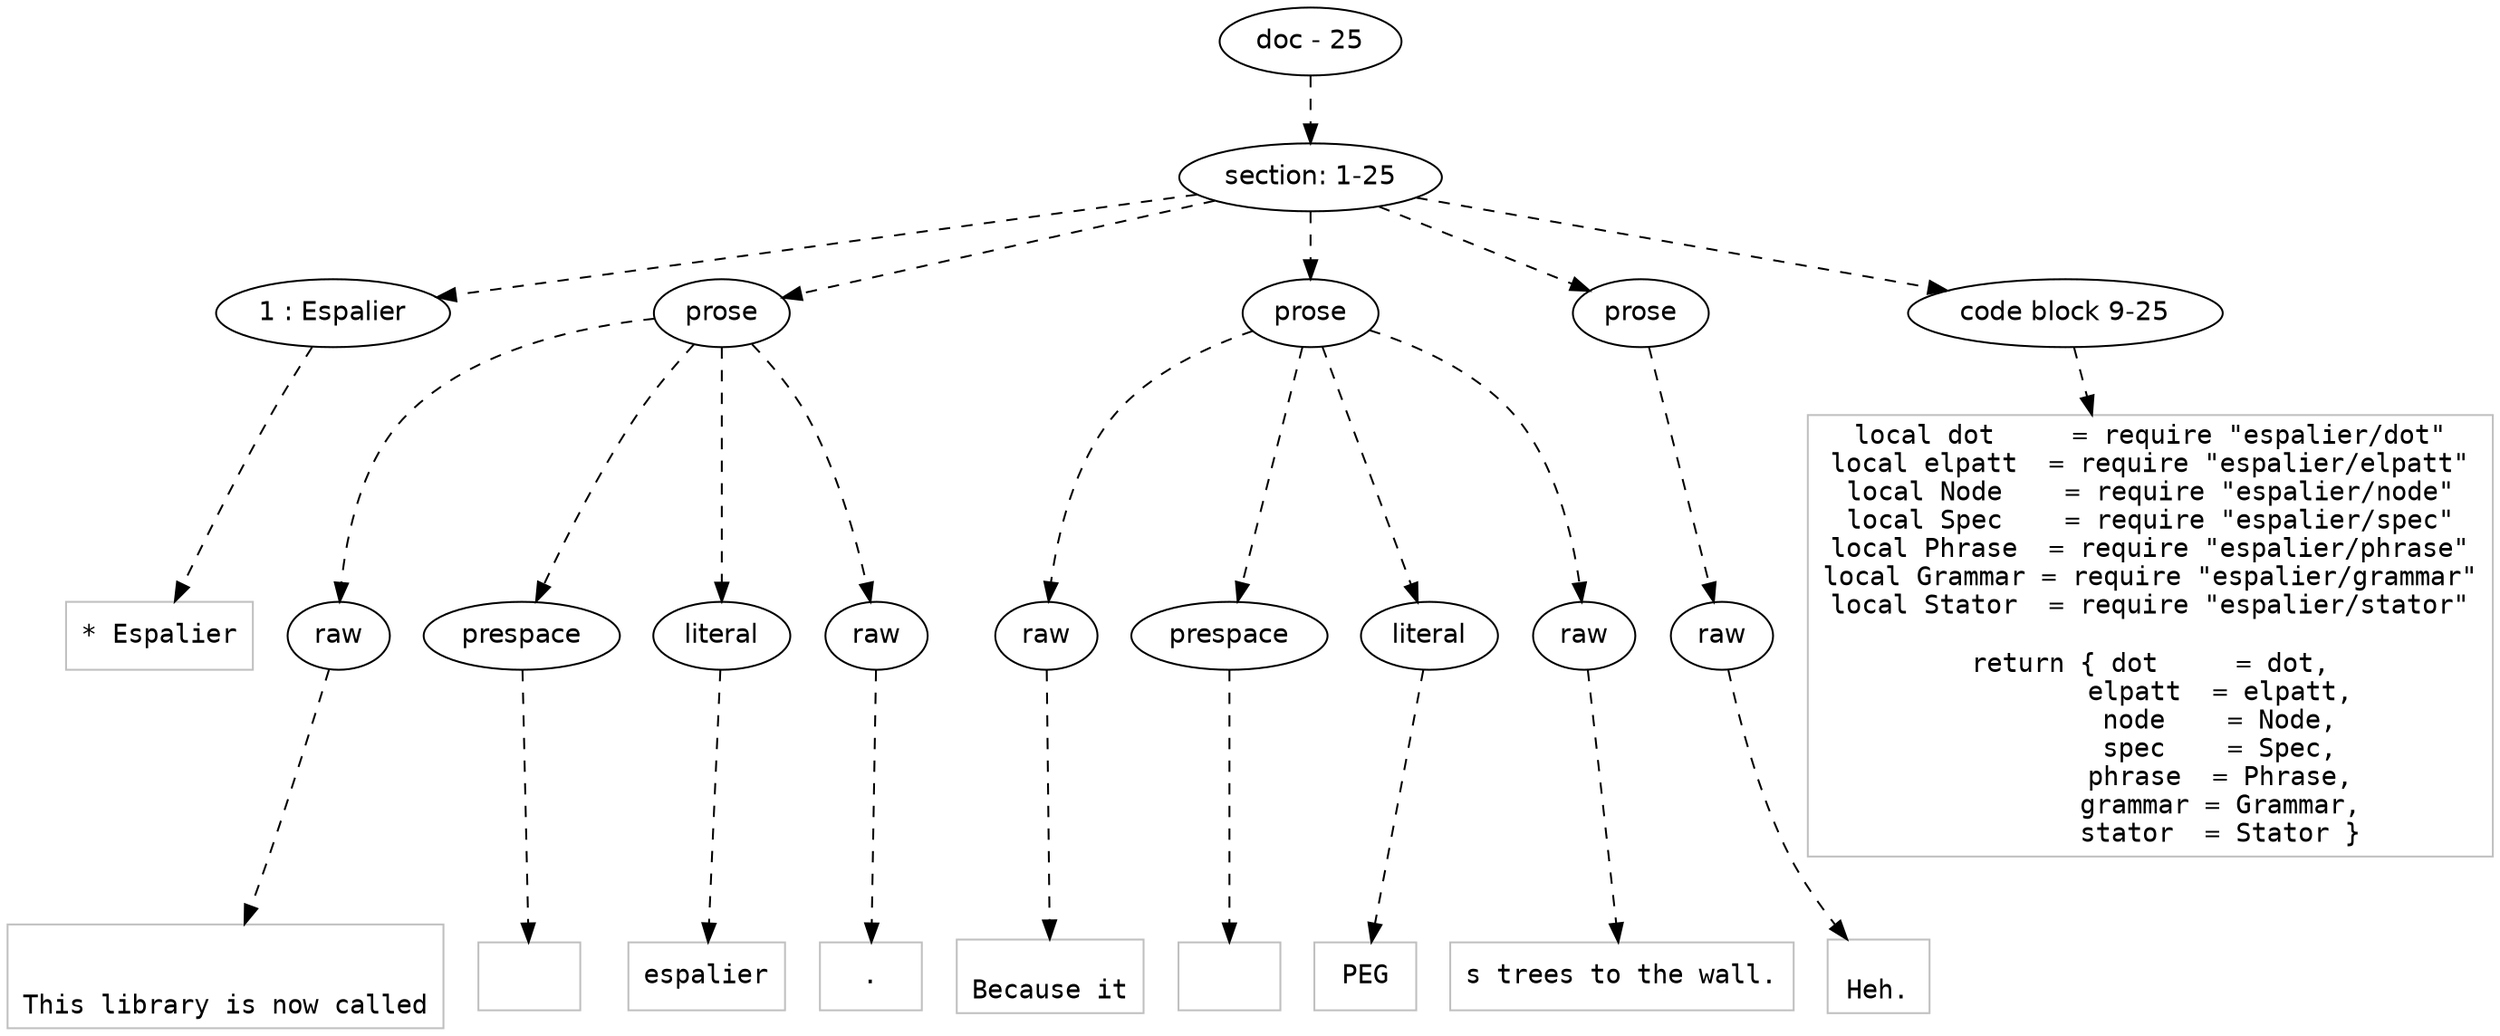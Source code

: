 digraph lpegNode {

node [fontname=Helvetica]
edge [style=dashed]

doc_0 [label="doc - 25"]


doc_0 -> { section_1}
{rank=same; section_1}

section_1 [label="section: 1-25"]


// END RANK doc_0

section_1 -> { header_2 prose_3 prose_4 prose_5 codeblock_6}
{rank=same; header_2 prose_3 prose_4 prose_5 codeblock_6}

header_2 [label="1 : Espalier"]

prose_3 [label="prose"]

prose_4 [label="prose"]

prose_5 [label="prose"]

codeblock_6 [label="code block 9-25"]


// END RANK section_1

header_2 -> leaf_7
leaf_7  [color=Gray,shape=rectangle,fontname=Inconsolata,label="* Espalier"]
// END RANK header_2

prose_3 -> { raw_8 prespace_9 literal_10 raw_11}
{rank=same; raw_8 prespace_9 literal_10 raw_11}

raw_8 [label="raw"]

prespace_9 [label="prespace"]

literal_10 [label="literal"]

raw_11 [label="raw"]


// END RANK prose_3

raw_8 -> leaf_12
leaf_12  [color=Gray,shape=rectangle,fontname=Inconsolata,label="

This library is now called"]
// END RANK raw_8

prespace_9 -> leaf_13
leaf_13  [color=Gray,shape=rectangle,fontname=Inconsolata,label=" "]
// END RANK prespace_9

literal_10 -> leaf_14
leaf_14  [color=Gray,shape=rectangle,fontname=Inconsolata,label="espalier"]
// END RANK literal_10

raw_11 -> leaf_15
leaf_15  [color=Gray,shape=rectangle,fontname=Inconsolata,label=".
"]
// END RANK raw_11

prose_4 -> { raw_16 prespace_17 literal_18 raw_19}
{rank=same; raw_16 prespace_17 literal_18 raw_19}

raw_16 [label="raw"]

prespace_17 [label="prespace"]

literal_18 [label="literal"]

raw_19 [label="raw"]


// END RANK prose_4

raw_16 -> leaf_20
leaf_20  [color=Gray,shape=rectangle,fontname=Inconsolata,label="
Because it"]
// END RANK raw_16

prespace_17 -> leaf_21
leaf_21  [color=Gray,shape=rectangle,fontname=Inconsolata,label=" "]
// END RANK prespace_17

literal_18 -> leaf_22
leaf_22  [color=Gray,shape=rectangle,fontname=Inconsolata,label="PEG"]
// END RANK literal_18

raw_19 -> leaf_23
leaf_23  [color=Gray,shape=rectangle,fontname=Inconsolata,label="s trees to the wall.
"]
// END RANK raw_19

prose_5 -> { raw_24}
{rank=same; raw_24}

raw_24 [label="raw"]


// END RANK prose_5

raw_24 -> leaf_25
leaf_25  [color=Gray,shape=rectangle,fontname=Inconsolata,label="
Heh.
"]
// END RANK raw_24

codeblock_6 -> leaf_26
leaf_26  [color=Gray,shape=rectangle,fontname=Inconsolata,label="local dot     = require \"espalier/dot\"
local elpatt  = require \"espalier/elpatt\"
local Node    = require \"espalier/node\"
local Spec    = require \"espalier/spec\"
local Phrase  = require \"espalier/phrase\"
local Grammar = require \"espalier/grammar\"
local Stator  = require \"espalier/stator\"

return { dot     = dot,
         elpatt  = elpatt,
         node    = Node,
         spec    = Spec,
         phrase  = Phrase,
         grammar = Grammar,
         stator  = Stator }"]
// END RANK codeblock_6


}
